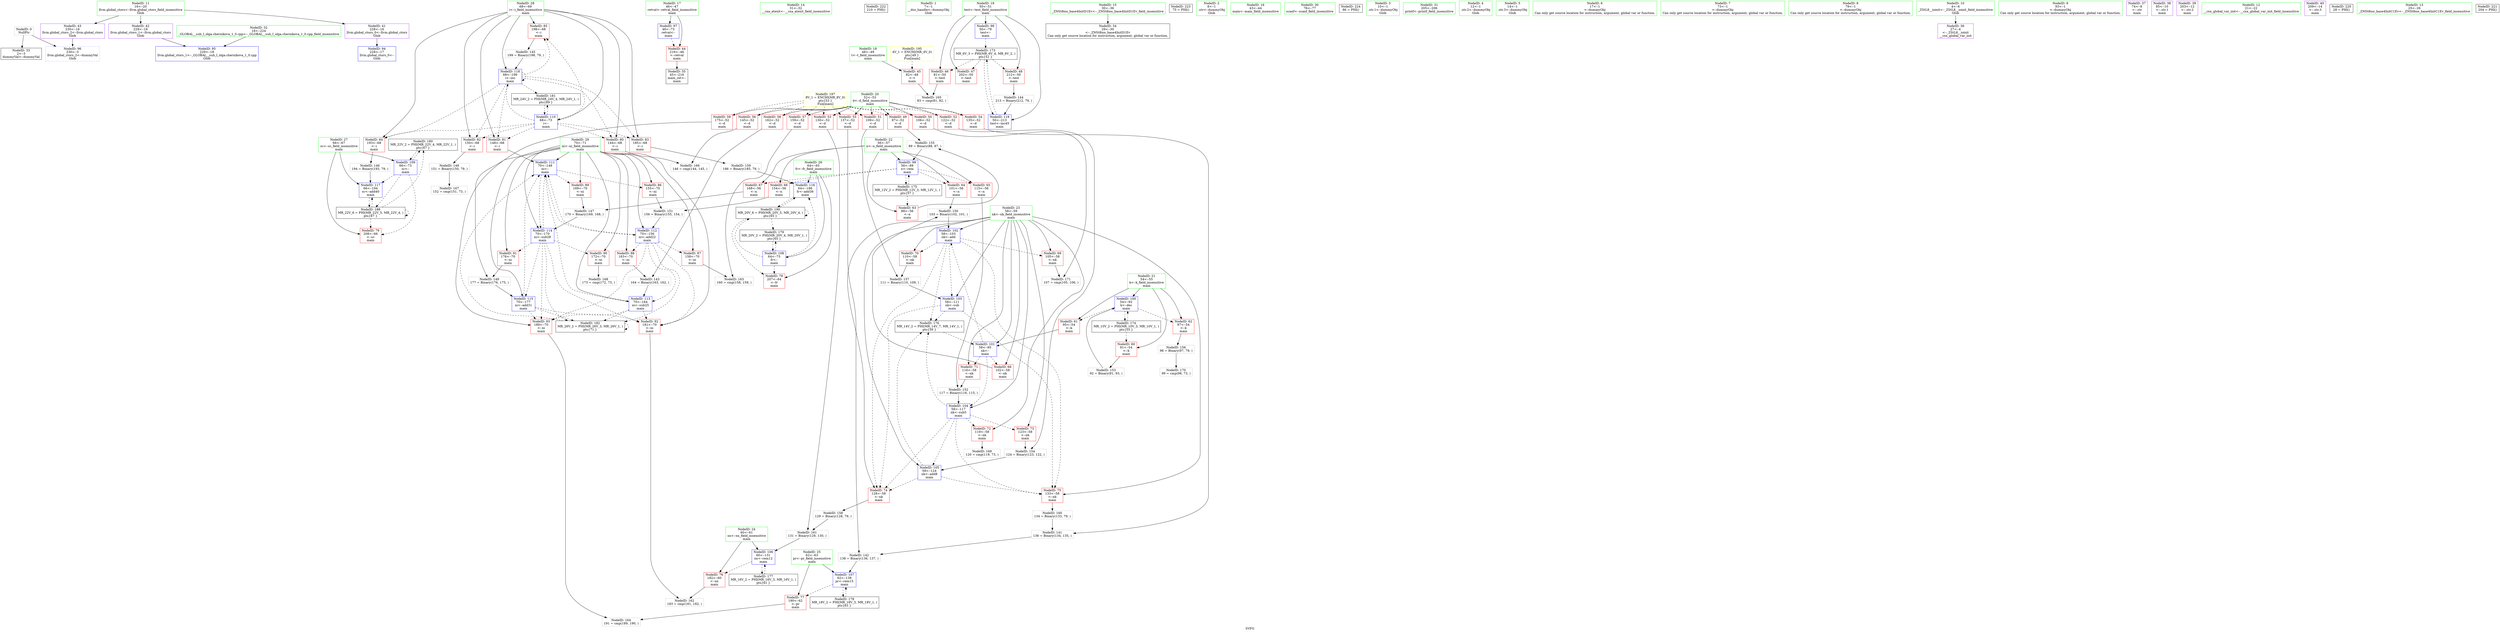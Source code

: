 digraph "SVFG" {
	label="SVFG";

	Node0x55929486a820 [shape=record,color=grey,label="{NodeID: 0\nNullPtr}"];
	Node0x55929486a820 -> Node0x5592948890b0[style=solid];
	Node0x55929486a820 -> Node0x559294889ce0[style=solid];
	Node0x55929489c2b0 [shape=record,color=black,label="{NodeID: 180\nMR_22V_2 = PHI(MR_22V_4, MR_22V_1, )\npts\{67 \}\n}"];
	Node0x55929489c2b0 -> Node0x55929488e6c0[style=dashed];
	Node0x559294889de0 [shape=record,color=blue,label="{NodeID: 97\n46\<--73\nretval\<--\nmain\n}"];
	Node0x559294889de0 -> Node0x5592948899a0[style=dashed];
	Node0x55929486b2d0 [shape=record,color=green,label="{NodeID: 14\n31\<--32\n__cxa_atexit\<--__cxa_atexit_field_insensitive\n}"];
	Node0x55929488e860 [shape=record,color=blue,label="{NodeID: 111\n70\<--148\nni\<--\nmain\n}"];
	Node0x55929488e860 -> Node0x55929488cbe0[style=dashed];
	Node0x55929488e860 -> Node0x55929488ce50[style=dashed];
	Node0x55929488e860 -> Node0x55929488e930[style=dashed];
	Node0x55929488e860 -> Node0x55929488ead0[style=dashed];
	Node0x559294888ca0 [shape=record,color=green,label="{NodeID: 28\n68\<--69\ni\<--i_field_insensitive\nmain\n}"];
	Node0x559294888ca0 -> Node0x55929488c700[style=solid];
	Node0x559294888ca0 -> Node0x55929488c7d0[style=solid];
	Node0x559294888ca0 -> Node0x55929488c8a0[style=solid];
	Node0x559294888ca0 -> Node0x55929488c970[style=solid];
	Node0x559294888ca0 -> Node0x55929488ca40[style=solid];
	Node0x559294888ca0 -> Node0x55929488cb10[style=solid];
	Node0x559294888ca0 -> Node0x55929488e790[style=solid];
	Node0x559294888ca0 -> Node0x55929488ee10[style=solid];
	Node0x559294889800 [shape=record,color=purple,label="{NodeID: 42\n229\<--16\nllvm.global_ctors_1\<--llvm.global_ctors\nGlob }"];
	Node0x559294889800 -> Node0x55929488d330[style=solid];
	Node0x5592948ae070 [shape=record,color=black,label="{NodeID: 222\n210 = PHI()\n}"];
	Node0x55929488b380 [shape=record,color=red,label="{NodeID: 56\n145\<--52\n\<--d\nmain\n}"];
	Node0x55929488b380 -> Node0x559294892d10[style=solid];
	Node0x559294891990 [shape=record,color=grey,label="{NodeID: 153\n92 = Binary(91, 93, )\n}"];
	Node0x559294891990 -> Node0x55929488a050[style=solid];
	Node0x55929488bee0 [shape=record,color=red,label="{NodeID: 70\n110\<--58\n\<--nk\nmain\n}"];
	Node0x55929488bee0 -> Node0x559294891f90[style=solid];
	Node0x559294892e90 [shape=record,color=grey,label="{NodeID: 167\n152 = cmp(151, 73, )\n}"];
	Node0x55929488ca40 [shape=record,color=red,label="{NodeID: 84\n193\<--68\n\<--i\nmain\n}"];
	Node0x55929488ca40 -> Node0x559294890f10[style=solid];
	Node0x55929486ec80 [shape=record,color=green,label="{NodeID: 1\n7\<--1\n__dso_handle\<--dummyObj\nGlob }"];
	Node0x55929489c7b0 [shape=record,color=black,label="{NodeID: 181\nMR_24V_2 = PHI(MR_24V_4, MR_24V_1, )\npts\{69 \}\n}"];
	Node0x55929489c7b0 -> Node0x55929488e790[style=dashed];
	Node0x559294889eb0 [shape=record,color=blue,label="{NodeID: 98\n50\<--79\ntest\<--\nmain\n}"];
	Node0x559294889eb0 -> Node0x559294899fb0[style=dashed];
	Node0x55929486b3a0 [shape=record,color=green,label="{NodeID: 15\n30\<--36\n_ZNSt8ios_base4InitD1Ev\<--_ZNSt8ios_base4InitD1Ev_field_insensitive\n}"];
	Node0x55929486b3a0 -> Node0x559294889180[style=solid];
	Node0x55929488e320 [shape=record,color=yellow,style=double,label="{NodeID: 195\n4V_1 = ENCHI(MR_4V_0)\npts\{49 \}\nFun[main]}"];
	Node0x55929488e320 -> Node0x559294889a70[style=dashed];
	Node0x55929488e930 [shape=record,color=blue,label="{NodeID: 112\n70\<--156\nni\<--add22\nmain\n}"];
	Node0x55929488e930 -> Node0x55929488ccb0[style=dashed];
	Node0x55929488e930 -> Node0x55929488cd80[style=dashed];
	Node0x55929488e930 -> Node0x55929488d0c0[style=dashed];
	Node0x55929488e930 -> Node0x55929488d190[style=dashed];
	Node0x55929488e930 -> Node0x55929488e860[style=dashed];
	Node0x55929488e930 -> Node0x55929488ea00[style=dashed];
	Node0x55929488e930 -> Node0x55929489ccb0[style=dashed];
	Node0x559294888d70 [shape=record,color=green,label="{NodeID: 29\n70\<--71\nni\<--ni_field_insensitive\nmain\n}"];
	Node0x559294888d70 -> Node0x55929488cbe0[style=solid];
	Node0x559294888d70 -> Node0x55929488ccb0[style=solid];
	Node0x559294888d70 -> Node0x55929488cd80[style=solid];
	Node0x559294888d70 -> Node0x55929488ce50[style=solid];
	Node0x559294888d70 -> Node0x55929488cf20[style=solid];
	Node0x559294888d70 -> Node0x55929488cff0[style=solid];
	Node0x559294888d70 -> Node0x55929488d0c0[style=solid];
	Node0x559294888d70 -> Node0x55929488d190[style=solid];
	Node0x559294888d70 -> Node0x55929488e860[style=solid];
	Node0x559294888d70 -> Node0x55929488e930[style=solid];
	Node0x559294888d70 -> Node0x55929488ea00[style=solid];
	Node0x559294888d70 -> Node0x55929488ead0[style=solid];
	Node0x559294888d70 -> Node0x55929488eba0[style=solid];
	Node0x5592948898d0 [shape=record,color=purple,label="{NodeID: 43\n230\<--16\nllvm.global_ctors_2\<--llvm.global_ctors\nGlob }"];
	Node0x5592948898d0 -> Node0x559294889ce0[style=solid];
	Node0x5592948ae4d0 [shape=record,color=black,label="{NodeID: 223\n75 = PHI()\n}"];
	Node0x55929488b450 [shape=record,color=red,label="{NodeID: 57\n159\<--52\n\<--d\nmain\n}"];
	Node0x55929488b450 -> Node0x559294892890[style=solid];
	Node0x559294891b10 [shape=record,color=grey,label="{NodeID: 154\n124 = Binary(123, 122, )\n}"];
	Node0x559294891b10 -> Node0x55929488a460[style=solid];
	Node0x55929488bfb0 [shape=record,color=red,label="{NodeID: 71\n116\<--58\n\<--nk\nmain\n}"];
	Node0x55929488bfb0 -> Node0x559294891810[style=solid];
	Node0x559294893010 [shape=record,color=grey,label="{NodeID: 168\n173 = cmp(172, 73, )\n}"];
	Node0x55929488cb10 [shape=record,color=red,label="{NodeID: 85\n198\<--68\n\<--i\nmain\n}"];
	Node0x55929488cb10 -> Node0x559294890d90[style=solid];
	Node0x55929486a740 [shape=record,color=green,label="{NodeID: 2\n8\<--1\n.str\<--dummyObj\nGlob }"];
	Node0x55929489ccb0 [shape=record,color=black,label="{NodeID: 182\nMR_26V_2 = PHI(MR_26V_3, MR_26V_1, )\npts\{71 \}\n}"];
	Node0x55929489ccb0 -> Node0x55929488e860[style=dashed];
	Node0x55929489ccb0 -> Node0x55929489ccb0[style=dashed];
	Node0x559294889f80 [shape=record,color=blue,label="{NodeID: 99\n56\<--89\nn\<--rem\nmain\n}"];
	Node0x559294889f80 -> Node0x55929488ba00[style=dashed];
	Node0x559294889f80 -> Node0x55929488bad0[style=dashed];
	Node0x559294889f80 -> Node0x55929488bba0[style=dashed];
	Node0x559294889f80 -> Node0x55929488bc70[style=dashed];
	Node0x559294889f80 -> Node0x55929489a9b0[style=dashed];
	Node0x55929486e890 [shape=record,color=green,label="{NodeID: 16\n43\<--44\nmain\<--main_field_insensitive\n}"];
	Node0x55929488ea00 [shape=record,color=blue,label="{NodeID: 113\n70\<--164\nni\<--sub25\nmain\n}"];
	Node0x55929488ea00 -> Node0x55929488d0c0[style=dashed];
	Node0x55929488ea00 -> Node0x55929488d190[style=dashed];
	Node0x55929488ea00 -> Node0x55929488e860[style=dashed];
	Node0x55929488ea00 -> Node0x55929489ccb0[style=dashed];
	Node0x559294888e40 [shape=record,color=green,label="{NodeID: 30\n76\<--77\nscanf\<--scanf_field_insensitive\n}"];
	Node0x5592948899a0 [shape=record,color=red,label="{NodeID: 44\n216\<--46\n\<--retval\nmain\n}"];
	Node0x5592948899a0 -> Node0x559294889250[style=solid];
	Node0x5592948aede0 [shape=record,color=black,label="{NodeID: 224\n86 = PHI()\n}"];
	Node0x55929488a760 [shape=record,color=grey,label="{NodeID: 141\n136 = Binary(134, 135, )\n}"];
	Node0x55929488a760 -> Node0x55929488a8e0[style=solid];
	Node0x55929488b520 [shape=record,color=red,label="{NodeID: 58\n162\<--52\n\<--d\nmain\n}"];
	Node0x55929488b520 -> Node0x55929488aa60[style=solid];
	Node0x559294891c90 [shape=record,color=grey,label="{NodeID: 155\n89 = Binary(88, 87, )\n}"];
	Node0x559294891c90 -> Node0x559294889f80[style=solid];
	Node0x55929488c080 [shape=record,color=red,label="{NodeID: 72\n119\<--58\n\<--nk\nmain\n}"];
	Node0x55929488c080 -> Node0x559294893190[style=solid];
	Node0x559294893190 [shape=record,color=grey,label="{NodeID: 169\n120 = cmp(119, 73, )\n}"];
	Node0x55929488cbe0 [shape=record,color=red,label="{NodeID: 86\n155\<--70\n\<--ni\nmain\n}"];
	Node0x55929488cbe0 -> Node0x559294891690[style=solid];
	Node0x55929486b0d0 [shape=record,color=green,label="{NodeID: 3\n10\<--1\n.str.1\<--dummyObj\nGlob }"];
	Node0x55929488a050 [shape=record,color=blue,label="{NodeID: 100\n54\<--92\nk\<--dec\nmain\n}"];
	Node0x55929488a050 -> Node0x55929488b790[style=dashed];
	Node0x55929488a050 -> Node0x55929488b860[style=dashed];
	Node0x55929488a050 -> Node0x55929489a4b0[style=dashed];
	Node0x55929486e960 [shape=record,color=green,label="{NodeID: 17\n46\<--47\nretval\<--retval_field_insensitive\nmain\n}"];
	Node0x55929486e960 -> Node0x5592948899a0[style=solid];
	Node0x55929486e960 -> Node0x559294889de0[style=solid];
	Node0x5592948a2db0 [shape=record,color=yellow,style=double,label="{NodeID: 197\n8V_1 = ENCHI(MR_8V_0)\npts\{53 \}\nFun[main]}"];
	Node0x5592948a2db0 -> Node0x55929488add0[style=dashed];
	Node0x5592948a2db0 -> Node0x55929488aea0[style=dashed];
	Node0x5592948a2db0 -> Node0x55929488af70[style=dashed];
	Node0x5592948a2db0 -> Node0x55929488b040[style=dashed];
	Node0x5592948a2db0 -> Node0x55929488b110[style=dashed];
	Node0x5592948a2db0 -> Node0x55929488b1e0[style=dashed];
	Node0x5592948a2db0 -> Node0x55929488b2b0[style=dashed];
	Node0x5592948a2db0 -> Node0x55929488b380[style=dashed];
	Node0x5592948a2db0 -> Node0x55929488b450[style=dashed];
	Node0x5592948a2db0 -> Node0x55929488b520[style=dashed];
	Node0x5592948a2db0 -> Node0x55929488b5f0[style=dashed];
	Node0x55929488ead0 [shape=record,color=blue,label="{NodeID: 114\n70\<--170\nni\<--sub28\nmain\n}"];
	Node0x55929488ead0 -> Node0x55929488cf20[style=dashed];
	Node0x55929488ead0 -> Node0x55929488cff0[style=dashed];
	Node0x55929488ead0 -> Node0x55929488d0c0[style=dashed];
	Node0x55929488ead0 -> Node0x55929488d190[style=dashed];
	Node0x55929488ead0 -> Node0x55929488e860[style=dashed];
	Node0x55929488ead0 -> Node0x55929488eba0[style=dashed];
	Node0x55929488ead0 -> Node0x55929489ccb0[style=dashed];
	Node0x559294888f10 [shape=record,color=green,label="{NodeID: 31\n205\<--206\nprintf\<--printf_field_insensitive\n}"];
	Node0x559294889a70 [shape=record,color=red,label="{NodeID: 45\n82\<--48\n\<--t\nmain\n}"];
	Node0x559294889a70 -> Node0x559294892b90[style=solid];
	Node0x55929488a8e0 [shape=record,color=grey,label="{NodeID: 142\n138 = Binary(136, 137, )\n}"];
	Node0x55929488a8e0 -> Node0x55929488e520[style=solid];
	Node0x55929488b5f0 [shape=record,color=red,label="{NodeID: 59\n175\<--52\n\<--d\nmain\n}"];
	Node0x55929488b5f0 -> Node0x559294891390[style=solid];
	Node0x559294891e10 [shape=record,color=grey,label="{NodeID: 156\n98 = Binary(97, 79, )\n}"];
	Node0x559294891e10 -> Node0x559294893310[style=solid];
	Node0x55929488c150 [shape=record,color=red,label="{NodeID: 73\n123\<--58\n\<--nk\nmain\n}"];
	Node0x55929488c150 -> Node0x559294891b10[style=solid];
	Node0x559294893310 [shape=record,color=grey,label="{NodeID: 170\n99 = cmp(98, 73, )\n}"];
	Node0x55929488ccb0 [shape=record,color=red,label="{NodeID: 87\n158\<--70\n\<--ni\nmain\n}"];
	Node0x55929488ccb0 -> Node0x559294892890[style=solid];
	Node0x55929486f180 [shape=record,color=green,label="{NodeID: 4\n12\<--1\n.str.2\<--dummyObj\nGlob }"];
	Node0x55929488a120 [shape=record,color=blue,label="{NodeID: 101\n58\<--95\nnk\<--\nmain\n}"];
	Node0x55929488a120 -> Node0x55929488bd40[style=dashed];
	Node0x55929488a120 -> Node0x55929488bfb0[style=dashed];
	Node0x55929488a120 -> Node0x55929488a1f0[style=dashed];
	Node0x55929488a120 -> Node0x55929488a390[style=dashed];
	Node0x55929486ea30 [shape=record,color=green,label="{NodeID: 18\n48\<--49\nt\<--t_field_insensitive\nmain\n}"];
	Node0x55929486ea30 -> Node0x559294889a70[style=solid];
	Node0x55929488eba0 [shape=record,color=blue,label="{NodeID: 115\n70\<--177\nni\<--add31\nmain\n}"];
	Node0x55929488eba0 -> Node0x55929488d0c0[style=dashed];
	Node0x55929488eba0 -> Node0x55929488d190[style=dashed];
	Node0x55929488eba0 -> Node0x55929488e860[style=dashed];
	Node0x55929488eba0 -> Node0x55929489ccb0[style=dashed];
	Node0x559294888fe0 [shape=record,color=green,label="{NodeID: 32\n18\<--224\n_GLOBAL__sub_I_olga.chernikova_1_0.cpp\<--_GLOBAL__sub_I_olga.chernikova_1_0.cpp_field_insensitive\n}"];
	Node0x559294888fe0 -> Node0x55929488d330[style=solid];
	Node0x559294889b40 [shape=record,color=red,label="{NodeID: 46\n81\<--50\n\<--test\nmain\n}"];
	Node0x559294889b40 -> Node0x559294892b90[style=solid];
	Node0x55929488aa60 [shape=record,color=grey,label="{NodeID: 143\n164 = Binary(163, 162, )\n}"];
	Node0x55929488aa60 -> Node0x55929488ea00[style=solid];
	Node0x55929488b6c0 [shape=record,color=red,label="{NodeID: 60\n91\<--54\n\<--k\nmain\n}"];
	Node0x55929488b6c0 -> Node0x559294891990[style=solid];
	Node0x559294891f90 [shape=record,color=grey,label="{NodeID: 157\n111 = Binary(110, 109, )\n}"];
	Node0x559294891f90 -> Node0x55929488a2c0[style=solid];
	Node0x55929488c220 [shape=record,color=red,label="{NodeID: 74\n128\<--58\n\<--nk\nmain\n}"];
	Node0x55929488c220 -> Node0x559294892110[style=solid];
	Node0x559294893490 [shape=record,color=grey,label="{NodeID: 171\n107 = cmp(105, 106, )\n}"];
	Node0x55929488cd80 [shape=record,color=red,label="{NodeID: 88\n163\<--70\n\<--ni\nmain\n}"];
	Node0x55929488cd80 -> Node0x55929488aa60[style=solid];
	Node0x55929486f210 [shape=record,color=green,label="{NodeID: 5\n14\<--1\n.str.3\<--dummyObj\nGlob }"];
	Node0x55929488a1f0 [shape=record,color=blue,label="{NodeID: 102\n58\<--103\nnk\<--add\nmain\n}"];
	Node0x55929488a1f0 -> Node0x55929488be10[style=dashed];
	Node0x55929488a1f0 -> Node0x55929488bee0[style=dashed];
	Node0x55929488a1f0 -> Node0x55929488c220[style=dashed];
	Node0x55929488a1f0 -> Node0x55929488c2f0[style=dashed];
	Node0x55929488a1f0 -> Node0x55929488a2c0[style=dashed];
	Node0x55929488a1f0 -> Node0x55929489aeb0[style=dashed];
	Node0x55929486eb00 [shape=record,color=green,label="{NodeID: 19\n50\<--51\ntest\<--test_field_insensitive\nmain\n}"];
	Node0x55929486eb00 -> Node0x559294889b40[style=solid];
	Node0x55929486eb00 -> Node0x559294889c10[style=solid];
	Node0x55929486eb00 -> Node0x55929488ad00[style=solid];
	Node0x55929486eb00 -> Node0x559294889eb0[style=solid];
	Node0x55929486eb00 -> Node0x55929488eee0[style=solid];
	Node0x55929488ec70 [shape=record,color=blue,label="{NodeID: 116\n64\<--186\nfr\<--add36\nmain\n}"];
	Node0x55929488ec70 -> Node0x55929489f4b0[style=dashed];
	Node0x5592948890b0 [shape=record,color=black,label="{NodeID: 33\n2\<--3\ndummyVal\<--dummyVal\n}"];
	Node0x559294889c10 [shape=record,color=red,label="{NodeID: 47\n202\<--50\n\<--test\nmain\n}"];
	Node0x55929488abe0 [shape=record,color=grey,label="{NodeID: 144\n213 = Binary(212, 79, )\n}"];
	Node0x55929488abe0 -> Node0x55929488eee0[style=solid];
	Node0x55929488b790 [shape=record,color=red,label="{NodeID: 61\n95\<--54\n\<--k\nmain\n}"];
	Node0x55929488b790 -> Node0x55929488a120[style=solid];
	Node0x559294892110 [shape=record,color=grey,label="{NodeID: 158\n129 = Binary(128, 79, )\n}"];
	Node0x559294892110 -> Node0x559294892590[style=solid];
	Node0x55929488c2f0 [shape=record,color=red,label="{NodeID: 75\n133\<--58\n\<--nk\nmain\n}"];
	Node0x55929488c2f0 -> Node0x559294892410[style=solid];
	Node0x55929488ce50 [shape=record,color=red,label="{NodeID: 89\n169\<--70\n\<--ni\nmain\n}"];
	Node0x55929488ce50 -> Node0x559294891090[style=solid];
	Node0x55929486a9c0 [shape=record,color=green,label="{NodeID: 6\n17\<--1\n\<--dummyObj\nCan only get source location for instruction, argument, global var or function.}"];
	Node0x55929488a2c0 [shape=record,color=blue,label="{NodeID: 103\n58\<--111\nnk\<--sub\nmain\n}"];
	Node0x55929488a2c0 -> Node0x55929488c220[style=dashed];
	Node0x55929488a2c0 -> Node0x55929488c2f0[style=dashed];
	Node0x55929488a2c0 -> Node0x55929489aeb0[style=dashed];
	Node0x559294888660 [shape=record,color=green,label="{NodeID: 20\n52\<--53\nd\<--d_field_insensitive\nmain\n}"];
	Node0x559294888660 -> Node0x55929488add0[style=solid];
	Node0x559294888660 -> Node0x55929488aea0[style=solid];
	Node0x559294888660 -> Node0x55929488af70[style=solid];
	Node0x559294888660 -> Node0x55929488b040[style=solid];
	Node0x559294888660 -> Node0x55929488b110[style=solid];
	Node0x559294888660 -> Node0x55929488b1e0[style=solid];
	Node0x559294888660 -> Node0x55929488b2b0[style=solid];
	Node0x559294888660 -> Node0x55929488b380[style=solid];
	Node0x559294888660 -> Node0x55929488b450[style=solid];
	Node0x559294888660 -> Node0x55929488b520[style=solid];
	Node0x559294888660 -> Node0x55929488b5f0[style=solid];
	Node0x55929488ed40 [shape=record,color=blue,label="{NodeID: 117\n66\<--194\nsc\<--add40\nmain\n}"];
	Node0x55929488ed40 -> Node0x55929489eab0[style=dashed];
	Node0x559294889180 [shape=record,color=black,label="{NodeID: 34\n29\<--30\n\<--_ZNSt8ios_base4InitD1Ev\nCan only get source location for instruction, argument, global var or function.}"];
	Node0x55929488ad00 [shape=record,color=red,label="{NodeID: 48\n212\<--50\n\<--test\nmain\n}"];
	Node0x55929488ad00 -> Node0x55929488abe0[style=solid];
	Node0x559294890d90 [shape=record,color=grey,label="{NodeID: 145\n199 = Binary(198, 79, )\n}"];
	Node0x559294890d90 -> Node0x55929488ee10[style=solid];
	Node0x55929488b860 [shape=record,color=red,label="{NodeID: 62\n97\<--54\n\<--k\nmain\n}"];
	Node0x55929488b860 -> Node0x559294891e10[style=solid];
	Node0x559294892290 [shape=record,color=grey,label="{NodeID: 159\n186 = Binary(185, 79, )\n}"];
	Node0x559294892290 -> Node0x55929488ec70[style=solid];
	Node0x55929488c3c0 [shape=record,color=red,label="{NodeID: 76\n182\<--60\n\<--nx\nmain\n}"];
	Node0x55929488c3c0 -> Node0x559294892710[style=solid];
	Node0x559294899fb0 [shape=record,color=black,label="{NodeID: 173\nMR_6V_3 = PHI(MR_6V_4, MR_6V_2, )\npts\{51 \}\n}"];
	Node0x559294899fb0 -> Node0x559294889b40[style=dashed];
	Node0x559294899fb0 -> Node0x559294889c10[style=dashed];
	Node0x559294899fb0 -> Node0x55929488ad00[style=dashed];
	Node0x559294899fb0 -> Node0x55929488eee0[style=dashed];
	Node0x55929488cf20 [shape=record,color=red,label="{NodeID: 90\n172\<--70\n\<--ni\nmain\n}"];
	Node0x55929488cf20 -> Node0x559294893010[style=solid];
	Node0x55929486aa50 [shape=record,color=green,label="{NodeID: 7\n73\<--1\n\<--dummyObj\nCan only get source location for instruction, argument, global var or function.}"];
	Node0x55929488a390 [shape=record,color=blue,label="{NodeID: 104\n58\<--117\nnk\<--sub5\nmain\n}"];
	Node0x55929488a390 -> Node0x55929488c080[style=dashed];
	Node0x55929488a390 -> Node0x55929488c150[style=dashed];
	Node0x55929488a390 -> Node0x55929488c220[style=dashed];
	Node0x55929488a390 -> Node0x55929488c2f0[style=dashed];
	Node0x55929488a390 -> Node0x55929488a460[style=dashed];
	Node0x55929488a390 -> Node0x55929489aeb0[style=dashed];
	Node0x5592948886f0 [shape=record,color=green,label="{NodeID: 21\n54\<--55\nk\<--k_field_insensitive\nmain\n}"];
	Node0x5592948886f0 -> Node0x55929488b6c0[style=solid];
	Node0x5592948886f0 -> Node0x55929488b790[style=solid];
	Node0x5592948886f0 -> Node0x55929488b860[style=solid];
	Node0x5592948886f0 -> Node0x55929488a050[style=solid];
	Node0x55929488ee10 [shape=record,color=blue,label="{NodeID: 118\n68\<--199\ni\<--inc\nmain\n}"];
	Node0x55929488ee10 -> Node0x55929488c700[style=dashed];
	Node0x55929488ee10 -> Node0x55929488c7d0[style=dashed];
	Node0x55929488ee10 -> Node0x55929488c8a0[style=dashed];
	Node0x55929488ee10 -> Node0x55929488c970[style=dashed];
	Node0x55929488ee10 -> Node0x55929488ca40[style=dashed];
	Node0x55929488ee10 -> Node0x55929488cb10[style=dashed];
	Node0x55929488ee10 -> Node0x55929488ee10[style=dashed];
	Node0x55929488ee10 -> Node0x55929489c7b0[style=dashed];
	Node0x559294889250 [shape=record,color=black,label="{NodeID: 35\n45\<--216\nmain_ret\<--\nmain\n}"];
	Node0x55929488add0 [shape=record,color=red,label="{NodeID: 49\n87\<--52\n\<--d\nmain\n}"];
	Node0x55929488add0 -> Node0x559294891c90[style=solid];
	Node0x559294890f10 [shape=record,color=grey,label="{NodeID: 146\n194 = Binary(193, 79, )\n}"];
	Node0x559294890f10 -> Node0x55929488ed40[style=solid];
	Node0x55929488b930 [shape=record,color=red,label="{NodeID: 63\n88\<--56\n\<--n\nmain\n}"];
	Node0x55929488b930 -> Node0x559294891c90[style=solid];
	Node0x559294892410 [shape=record,color=grey,label="{NodeID: 160\n134 = Binary(133, 79, )\n}"];
	Node0x559294892410 -> Node0x55929488a760[style=solid];
	Node0x55929488c490 [shape=record,color=red,label="{NodeID: 77\n190\<--62\n\<--pr\nmain\n}"];
	Node0x55929488c490 -> Node0x559294892a10[style=solid];
	Node0x55929489a4b0 [shape=record,color=black,label="{NodeID: 174\nMR_10V_2 = PHI(MR_10V_3, MR_10V_1, )\npts\{55 \}\n}"];
	Node0x55929489a4b0 -> Node0x55929488b6c0[style=dashed];
	Node0x55929489a4b0 -> Node0x55929488a050[style=dashed];
	Node0x55929488cff0 [shape=record,color=red,label="{NodeID: 91\n176\<--70\n\<--ni\nmain\n}"];
	Node0x55929488cff0 -> Node0x559294891390[style=solid];
	Node0x55929486aae0 [shape=record,color=green,label="{NodeID: 8\n79\<--1\n\<--dummyObj\nCan only get source location for instruction, argument, global var or function.}"];
	Node0x55929489eab0 [shape=record,color=black,label="{NodeID: 188\nMR_22V_6 = PHI(MR_22V_5, MR_22V_4, )\npts\{67 \}\n}"];
	Node0x55929489eab0 -> Node0x55929488c630[style=dashed];
	Node0x55929489eab0 -> Node0x55929488ed40[style=dashed];
	Node0x55929489eab0 -> Node0x55929489c2b0[style=dashed];
	Node0x55929489eab0 -> Node0x55929489eab0[style=dashed];
	Node0x55929488a460 [shape=record,color=blue,label="{NodeID: 105\n58\<--124\nnk\<--add8\nmain\n}"];
	Node0x55929488a460 -> Node0x55929488c220[style=dashed];
	Node0x55929488a460 -> Node0x55929488c2f0[style=dashed];
	Node0x55929488a460 -> Node0x55929489aeb0[style=dashed];
	Node0x5592948887c0 [shape=record,color=green,label="{NodeID: 22\n56\<--57\nn\<--n_field_insensitive\nmain\n}"];
	Node0x5592948887c0 -> Node0x55929488b930[style=solid];
	Node0x5592948887c0 -> Node0x55929488ba00[style=solid];
	Node0x5592948887c0 -> Node0x55929488bad0[style=solid];
	Node0x5592948887c0 -> Node0x55929488bba0[style=solid];
	Node0x5592948887c0 -> Node0x55929488bc70[style=solid];
	Node0x5592948887c0 -> Node0x559294889f80[style=solid];
	Node0x55929488eee0 [shape=record,color=blue,label="{NodeID: 119\n50\<--213\ntest\<--inc45\nmain\n}"];
	Node0x55929488eee0 -> Node0x559294899fb0[style=dashed];
	Node0x559294889320 [shape=record,color=purple,label="{NodeID: 36\n27\<--4\n\<--_ZStL8__ioinit\n__cxx_global_var_init\n}"];
	Node0x55929488aea0 [shape=record,color=red,label="{NodeID: 50\n106\<--52\n\<--d\nmain\n}"];
	Node0x55929488aea0 -> Node0x559294893490[style=solid];
	Node0x559294891090 [shape=record,color=grey,label="{NodeID: 147\n170 = Binary(169, 168, )\n}"];
	Node0x559294891090 -> Node0x55929488ead0[style=solid];
	Node0x55929488ba00 [shape=record,color=red,label="{NodeID: 64\n101\<--56\n\<--n\nmain\n}"];
	Node0x55929488ba00 -> Node0x559294891510[style=solid];
	Node0x559294892590 [shape=record,color=grey,label="{NodeID: 161\n131 = Binary(129, 130, )\n}"];
	Node0x559294892590 -> Node0x55929488e450[style=solid];
	Node0x55929488c560 [shape=record,color=red,label="{NodeID: 78\n207\<--64\n\<--fr\nmain\n}"];
	Node0x55929489a9b0 [shape=record,color=black,label="{NodeID: 175\nMR_12V_2 = PHI(MR_12V_3, MR_12V_1, )\npts\{57 \}\n}"];
	Node0x55929489a9b0 -> Node0x55929488b930[style=dashed];
	Node0x55929489a9b0 -> Node0x559294889f80[style=dashed];
	Node0x55929488d0c0 [shape=record,color=red,label="{NodeID: 92\n181\<--70\n\<--ni\nmain\n}"];
	Node0x55929488d0c0 -> Node0x559294892710[style=solid];
	Node0x55929486ab70 [shape=record,color=green,label="{NodeID: 9\n93\<--1\n\<--dummyObj\nCan only get source location for instruction, argument, global var or function.}"];
	Node0x55929488e450 [shape=record,color=blue,label="{NodeID: 106\n60\<--131\nnx\<--rem12\nmain\n}"];
	Node0x55929488e450 -> Node0x55929488c3c0[style=dashed];
	Node0x55929488e450 -> Node0x55929489b3b0[style=dashed];
	Node0x559294888890 [shape=record,color=green,label="{NodeID: 23\n58\<--59\nnk\<--nk_field_insensitive\nmain\n}"];
	Node0x559294888890 -> Node0x55929488bd40[style=solid];
	Node0x559294888890 -> Node0x55929488be10[style=solid];
	Node0x559294888890 -> Node0x55929488bee0[style=solid];
	Node0x559294888890 -> Node0x55929488bfb0[style=solid];
	Node0x559294888890 -> Node0x55929488c080[style=solid];
	Node0x559294888890 -> Node0x55929488c150[style=solid];
	Node0x559294888890 -> Node0x55929488c220[style=solid];
	Node0x559294888890 -> Node0x55929488c2f0[style=solid];
	Node0x559294888890 -> Node0x55929488a120[style=solid];
	Node0x559294888890 -> Node0x55929488a1f0[style=solid];
	Node0x559294888890 -> Node0x55929488a2c0[style=solid];
	Node0x559294888890 -> Node0x55929488a390[style=solid];
	Node0x559294888890 -> Node0x55929488a460[style=solid];
	Node0x5592948893f0 [shape=record,color=purple,label="{NodeID: 37\n74\<--8\n\<--.str\nmain\n}"];
	Node0x55929488af70 [shape=record,color=red,label="{NodeID: 51\n109\<--52\n\<--d\nmain\n}"];
	Node0x55929488af70 -> Node0x559294891f90[style=solid];
	Node0x559294891210 [shape=record,color=grey,label="{NodeID: 148\n151 = Binary(150, 79, )\n}"];
	Node0x559294891210 -> Node0x559294892e90[style=solid];
	Node0x55929488bad0 [shape=record,color=red,label="{NodeID: 65\n115\<--56\n\<--n\nmain\n}"];
	Node0x55929488bad0 -> Node0x559294891810[style=solid];
	Node0x559294892710 [shape=record,color=grey,label="{NodeID: 162\n183 = cmp(181, 182, )\n}"];
	Node0x55929488c630 [shape=record,color=red,label="{NodeID: 79\n208\<--66\n\<--sc\nmain\n}"];
	Node0x55929489aeb0 [shape=record,color=black,label="{NodeID: 176\nMR_14V_2 = PHI(MR_14V_7, MR_14V_1, )\npts\{59 \}\n}"];
	Node0x55929489aeb0 -> Node0x55929488a120[style=dashed];
	Node0x55929488d190 [shape=record,color=red,label="{NodeID: 93\n189\<--70\n\<--ni\nmain\n}"];
	Node0x55929488d190 -> Node0x559294892a10[style=solid];
	Node0x55929486aca0 [shape=record,color=green,label="{NodeID: 10\n4\<--6\n_ZStL8__ioinit\<--_ZStL8__ioinit_field_insensitive\nGlob }"];
	Node0x55929486aca0 -> Node0x559294889320[style=solid];
	Node0x55929489f4b0 [shape=record,color=black,label="{NodeID: 190\nMR_20V_6 = PHI(MR_20V_5, MR_20V_4, )\npts\{65 \}\n}"];
	Node0x55929489f4b0 -> Node0x55929488c560[style=dashed];
	Node0x55929489f4b0 -> Node0x55929488ec70[style=dashed];
	Node0x55929489f4b0 -> Node0x55929489bdb0[style=dashed];
	Node0x55929489f4b0 -> Node0x55929489f4b0[style=dashed];
	Node0x55929488e520 [shape=record,color=blue,label="{NodeID: 107\n62\<--138\npr\<--rem15\nmain\n}"];
	Node0x55929488e520 -> Node0x55929488c490[style=dashed];
	Node0x55929488e520 -> Node0x55929489b8b0[style=dashed];
	Node0x559294888960 [shape=record,color=green,label="{NodeID: 24\n60\<--61\nnx\<--nx_field_insensitive\nmain\n}"];
	Node0x559294888960 -> Node0x55929488c3c0[style=solid];
	Node0x559294888960 -> Node0x55929488e450[style=solid];
	Node0x5592948894c0 [shape=record,color=purple,label="{NodeID: 38\n85\<--10\n\<--.str.1\nmain\n}"];
	Node0x55929488b040 [shape=record,color=red,label="{NodeID: 52\n122\<--52\n\<--d\nmain\n}"];
	Node0x55929488b040 -> Node0x559294891b10[style=solid];
	Node0x559294891390 [shape=record,color=grey,label="{NodeID: 149\n177 = Binary(176, 175, )\n}"];
	Node0x559294891390 -> Node0x55929488eba0[style=solid];
	Node0x55929488bba0 [shape=record,color=red,label="{NodeID: 66\n154\<--56\n\<--n\nmain\n}"];
	Node0x55929488bba0 -> Node0x559294891690[style=solid];
	Node0x559294892890 [shape=record,color=grey,label="{NodeID: 163\n160 = cmp(158, 159, )\n}"];
	Node0x55929488c700 [shape=record,color=red,label="{NodeID: 80\n144\<--68\n\<--i\nmain\n}"];
	Node0x55929488c700 -> Node0x559294892d10[style=solid];
	Node0x55929489b3b0 [shape=record,color=black,label="{NodeID: 177\nMR_16V_2 = PHI(MR_16V_3, MR_16V_1, )\npts\{61 \}\n}"];
	Node0x55929489b3b0 -> Node0x55929488e450[style=dashed];
	Node0x55929488d260 [shape=record,color=blue,label="{NodeID: 94\n228\<--17\nllvm.global_ctors_0\<--\nGlob }"];
	Node0x55929486ad70 [shape=record,color=green,label="{NodeID: 11\n16\<--20\nllvm.global_ctors\<--llvm.global_ctors_field_insensitive\nGlob }"];
	Node0x55929486ad70 -> Node0x559294889730[style=solid];
	Node0x55929486ad70 -> Node0x559294889800[style=solid];
	Node0x55929486ad70 -> Node0x5592948898d0[style=solid];
	Node0x55929488e5f0 [shape=record,color=blue,label="{NodeID: 108\n64\<--73\nfr\<--\nmain\n}"];
	Node0x55929488e5f0 -> Node0x55929488c560[style=dashed];
	Node0x55929488e5f0 -> Node0x55929488ec70[style=dashed];
	Node0x55929488e5f0 -> Node0x55929489bdb0[style=dashed];
	Node0x55929488e5f0 -> Node0x55929489f4b0[style=dashed];
	Node0x559294888a30 [shape=record,color=green,label="{NodeID: 25\n62\<--63\npr\<--pr_field_insensitive\nmain\n}"];
	Node0x559294888a30 -> Node0x55929488c490[style=solid];
	Node0x559294888a30 -> Node0x55929488e520[style=solid];
	Node0x559294889590 [shape=record,color=purple,label="{NodeID: 39\n203\<--12\n\<--.str.2\nmain\n}"];
	Node0x55929488b110 [shape=record,color=red,label="{NodeID: 53\n130\<--52\n\<--d\nmain\n}"];
	Node0x55929488b110 -> Node0x559294892590[style=solid];
	Node0x559294891510 [shape=record,color=grey,label="{NodeID: 150\n103 = Binary(102, 101, )\n}"];
	Node0x559294891510 -> Node0x55929488a1f0[style=solid];
	Node0x55929488bc70 [shape=record,color=red,label="{NodeID: 67\n168\<--56\n\<--n\nmain\n}"];
	Node0x55929488bc70 -> Node0x559294891090[style=solid];
	Node0x559294892a10 [shape=record,color=grey,label="{NodeID: 164\n191 = cmp(189, 190, )\n}"];
	Node0x55929488c7d0 [shape=record,color=red,label="{NodeID: 81\n148\<--68\n\<--i\nmain\n}"];
	Node0x55929488c7d0 -> Node0x55929488e860[style=solid];
	Node0x55929489b8b0 [shape=record,color=black,label="{NodeID: 178\nMR_18V_2 = PHI(MR_18V_3, MR_18V_1, )\npts\{63 \}\n}"];
	Node0x55929489b8b0 -> Node0x55929488e520[style=dashed];
	Node0x55929488d330 [shape=record,color=blue,label="{NodeID: 95\n229\<--18\nllvm.global_ctors_1\<--_GLOBAL__sub_I_olga.chernikova_1_0.cpp\nGlob }"];
	Node0x55929486ae40 [shape=record,color=green,label="{NodeID: 12\n21\<--22\n__cxx_global_var_init\<--__cxx_global_var_init_field_insensitive\n}"];
	Node0x55929488e6c0 [shape=record,color=blue,label="{NodeID: 109\n66\<--73\nsc\<--\nmain\n}"];
	Node0x55929488e6c0 -> Node0x55929488c630[style=dashed];
	Node0x55929488e6c0 -> Node0x55929488ed40[style=dashed];
	Node0x55929488e6c0 -> Node0x55929489c2b0[style=dashed];
	Node0x55929488e6c0 -> Node0x55929489eab0[style=dashed];
	Node0x559294888b00 [shape=record,color=green,label="{NodeID: 26\n64\<--65\nfr\<--fr_field_insensitive\nmain\n}"];
	Node0x559294888b00 -> Node0x55929488c560[style=solid];
	Node0x559294888b00 -> Node0x55929488e5f0[style=solid];
	Node0x559294888b00 -> Node0x55929488ec70[style=solid];
	Node0x559294889660 [shape=record,color=purple,label="{NodeID: 40\n209\<--14\n\<--.str.3\nmain\n}"];
	Node0x5592948ade70 [shape=record,color=black,label="{NodeID: 220\n28 = PHI()\n}"];
	Node0x55929488b1e0 [shape=record,color=red,label="{NodeID: 54\n135\<--52\n\<--d\nmain\n}"];
	Node0x55929488b1e0 -> Node0x55929488a760[style=solid];
	Node0x559294891690 [shape=record,color=grey,label="{NodeID: 151\n156 = Binary(155, 154, )\n}"];
	Node0x559294891690 -> Node0x55929488e930[style=solid];
	Node0x55929488bd40 [shape=record,color=red,label="{NodeID: 68\n102\<--58\n\<--nk\nmain\n}"];
	Node0x55929488bd40 -> Node0x559294891510[style=solid];
	Node0x559294892b90 [shape=record,color=grey,label="{NodeID: 165\n83 = cmp(81, 82, )\n}"];
	Node0x55929488c8a0 [shape=record,color=red,label="{NodeID: 82\n150\<--68\n\<--i\nmain\n}"];
	Node0x55929488c8a0 -> Node0x559294891210[style=solid];
	Node0x55929489bdb0 [shape=record,color=black,label="{NodeID: 179\nMR_20V_2 = PHI(MR_20V_4, MR_20V_1, )\npts\{65 \}\n}"];
	Node0x55929489bdb0 -> Node0x55929488e5f0[style=dashed];
	Node0x559294889ce0 [shape=record,color=blue, style = dotted,label="{NodeID: 96\n230\<--3\nllvm.global_ctors_2\<--dummyVal\nGlob }"];
	Node0x55929486b200 [shape=record,color=green,label="{NodeID: 13\n25\<--26\n_ZNSt8ios_base4InitC1Ev\<--_ZNSt8ios_base4InitC1Ev_field_insensitive\n}"];
	Node0x55929488e790 [shape=record,color=blue,label="{NodeID: 110\n68\<--73\ni\<--\nmain\n}"];
	Node0x55929488e790 -> Node0x55929488c700[style=dashed];
	Node0x55929488e790 -> Node0x55929488c7d0[style=dashed];
	Node0x55929488e790 -> Node0x55929488c8a0[style=dashed];
	Node0x55929488e790 -> Node0x55929488c970[style=dashed];
	Node0x55929488e790 -> Node0x55929488ca40[style=dashed];
	Node0x55929488e790 -> Node0x55929488cb10[style=dashed];
	Node0x55929488e790 -> Node0x55929488ee10[style=dashed];
	Node0x55929488e790 -> Node0x55929489c7b0[style=dashed];
	Node0x559294888bd0 [shape=record,color=green,label="{NodeID: 27\n66\<--67\nsc\<--sc_field_insensitive\nmain\n}"];
	Node0x559294888bd0 -> Node0x55929488c630[style=solid];
	Node0x559294888bd0 -> Node0x55929488e6c0[style=solid];
	Node0x559294888bd0 -> Node0x55929488ed40[style=solid];
	Node0x559294889730 [shape=record,color=purple,label="{NodeID: 41\n228\<--16\nllvm.global_ctors_0\<--llvm.global_ctors\nGlob }"];
	Node0x559294889730 -> Node0x55929488d260[style=solid];
	Node0x5592948adf70 [shape=record,color=black,label="{NodeID: 221\n204 = PHI()\n}"];
	Node0x55929488b2b0 [shape=record,color=red,label="{NodeID: 55\n137\<--52\n\<--d\nmain\n}"];
	Node0x55929488b2b0 -> Node0x55929488a8e0[style=solid];
	Node0x559294891810 [shape=record,color=grey,label="{NodeID: 152\n117 = Binary(116, 115, )\n}"];
	Node0x559294891810 -> Node0x55929488a390[style=solid];
	Node0x55929488be10 [shape=record,color=red,label="{NodeID: 69\n105\<--58\n\<--nk\nmain\n}"];
	Node0x55929488be10 -> Node0x559294893490[style=solid];
	Node0x559294892d10 [shape=record,color=grey,label="{NodeID: 166\n146 = cmp(144, 145, )\n}"];
	Node0x55929488c970 [shape=record,color=red,label="{NodeID: 83\n185\<--68\n\<--i\nmain\n}"];
	Node0x55929488c970 -> Node0x559294892290[style=solid];
}
